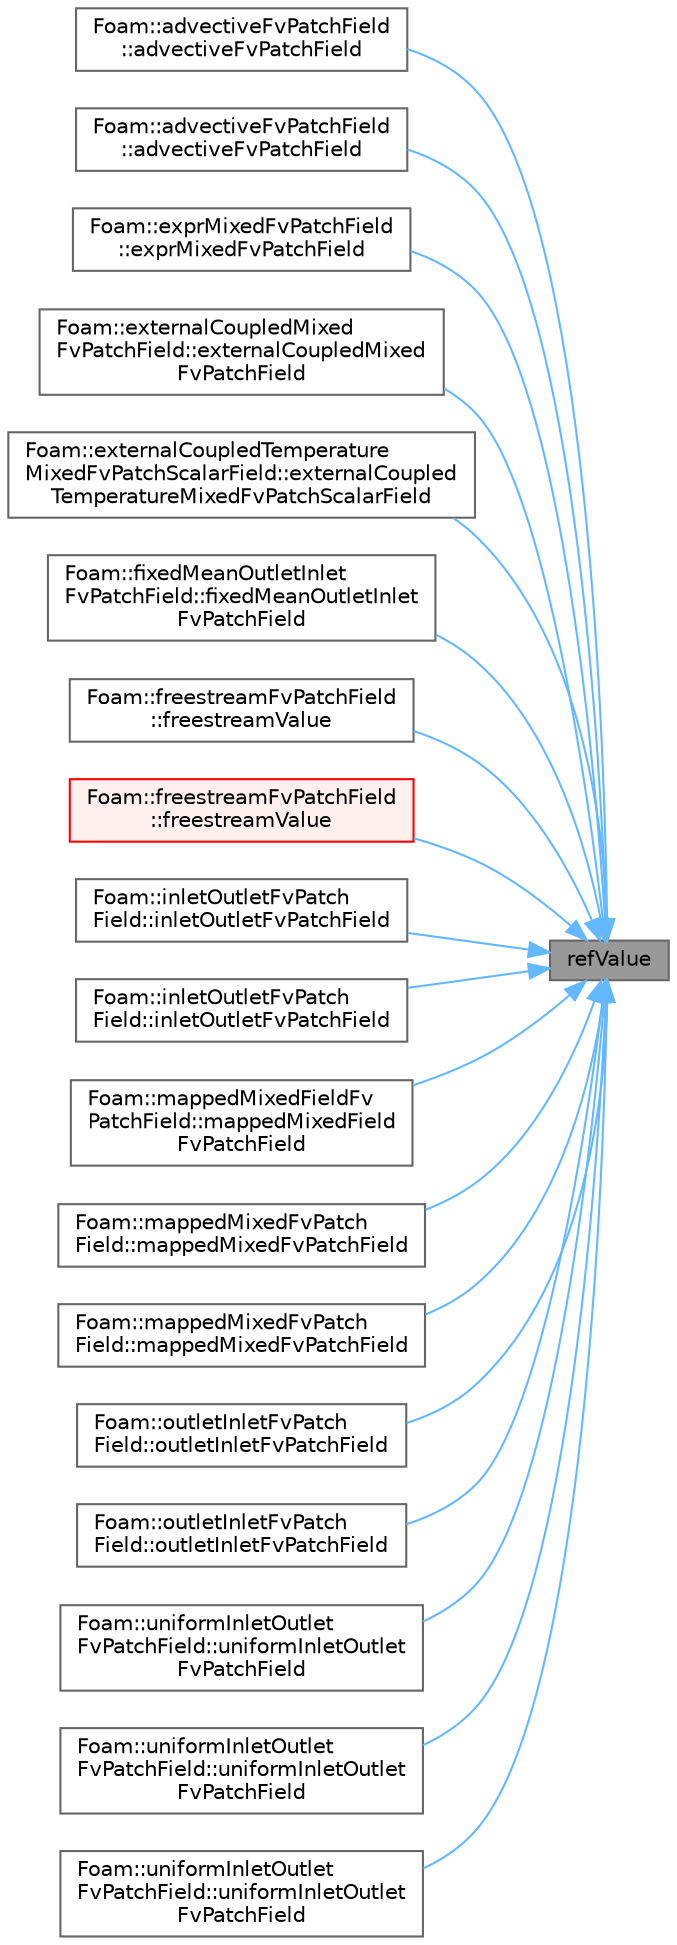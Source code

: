 digraph "refValue"
{
 // LATEX_PDF_SIZE
  bgcolor="transparent";
  edge [fontname=Helvetica,fontsize=10,labelfontname=Helvetica,labelfontsize=10];
  node [fontname=Helvetica,fontsize=10,shape=box,height=0.2,width=0.4];
  rankdir="RL";
  Node1 [id="Node000001",label="refValue",height=0.2,width=0.4,color="gray40", fillcolor="grey60", style="filled", fontcolor="black",tooltip=" "];
  Node1 -> Node2 [id="edge1_Node000001_Node000002",dir="back",color="steelblue1",style="solid",tooltip=" "];
  Node2 [id="Node000002",label="Foam::advectiveFvPatchField\l::advectiveFvPatchField",height=0.2,width=0.4,color="grey40", fillcolor="white", style="filled",URL="$classFoam_1_1advectiveFvPatchField.html#a3a4545613ae40ef76ad1664be8d51ee7",tooltip=" "];
  Node1 -> Node3 [id="edge2_Node000001_Node000003",dir="back",color="steelblue1",style="solid",tooltip=" "];
  Node3 [id="Node000003",label="Foam::advectiveFvPatchField\l::advectiveFvPatchField",height=0.2,width=0.4,color="grey40", fillcolor="white", style="filled",URL="$classFoam_1_1advectiveFvPatchField.html#a1c65ec048eedf6c214cf2d15c235ee67",tooltip=" "];
  Node1 -> Node4 [id="edge3_Node000001_Node000004",dir="back",color="steelblue1",style="solid",tooltip=" "];
  Node4 [id="Node000004",label="Foam::exprMixedFvPatchField\l::exprMixedFvPatchField",height=0.2,width=0.4,color="grey40", fillcolor="white", style="filled",URL="$classFoam_1_1exprMixedFvPatchField.html#ad0835e59e9b4bfac6f88317150301402",tooltip=" "];
  Node1 -> Node5 [id="edge4_Node000001_Node000005",dir="back",color="steelblue1",style="solid",tooltip=" "];
  Node5 [id="Node000005",label="Foam::externalCoupledMixed\lFvPatchField::externalCoupledMixed\lFvPatchField",height=0.2,width=0.4,color="grey40", fillcolor="white", style="filled",URL="$classFoam_1_1externalCoupledMixedFvPatchField.html#af2b86e62de1687df54a7966355f30166",tooltip=" "];
  Node1 -> Node6 [id="edge5_Node000001_Node000006",dir="back",color="steelblue1",style="solid",tooltip=" "];
  Node6 [id="Node000006",label="Foam::externalCoupledTemperature\lMixedFvPatchScalarField::externalCoupled\lTemperatureMixedFvPatchScalarField",height=0.2,width=0.4,color="grey40", fillcolor="white", style="filled",URL="$classFoam_1_1externalCoupledTemperatureMixedFvPatchScalarField.html#a0f8cf34a7c42ba57289eeccb903ad580",tooltip=" "];
  Node1 -> Node7 [id="edge6_Node000001_Node000007",dir="back",color="steelblue1",style="solid",tooltip=" "];
  Node7 [id="Node000007",label="Foam::fixedMeanOutletInlet\lFvPatchField::fixedMeanOutletInlet\lFvPatchField",height=0.2,width=0.4,color="grey40", fillcolor="white", style="filled",URL="$classFoam_1_1fixedMeanOutletInletFvPatchField.html#a3a1a2c67a828e7f8cd4dd7d5bede3fed",tooltip=" "];
  Node1 -> Node8 [id="edge7_Node000001_Node000008",dir="back",color="steelblue1",style="solid",tooltip=" "];
  Node8 [id="Node000008",label="Foam::freestreamFvPatchField\l::freestreamValue",height=0.2,width=0.4,color="grey40", fillcolor="white", style="filled",URL="$classFoam_1_1freestreamFvPatchField.html#aff486e7f2e0be6c9966f8b9876021425",tooltip=" "];
  Node1 -> Node9 [id="edge8_Node000001_Node000009",dir="back",color="steelblue1",style="solid",tooltip=" "];
  Node9 [id="Node000009",label="Foam::freestreamFvPatchField\l::freestreamValue",height=0.2,width=0.4,color="red", fillcolor="#FFF0F0", style="filled",URL="$classFoam_1_1freestreamFvPatchField.html#a0734d81758da8f816cb5b7122037cbf3",tooltip=" "];
  Node1 -> Node11 [id="edge9_Node000001_Node000011",dir="back",color="steelblue1",style="solid",tooltip=" "];
  Node11 [id="Node000011",label="Foam::inletOutletFvPatch\lField::inletOutletFvPatchField",height=0.2,width=0.4,color="grey40", fillcolor="white", style="filled",URL="$classFoam_1_1inletOutletFvPatchField.html#a3522f9cdea1f9eec26623acfeb81875b",tooltip=" "];
  Node1 -> Node12 [id="edge10_Node000001_Node000012",dir="back",color="steelblue1",style="solid",tooltip=" "];
  Node12 [id="Node000012",label="Foam::inletOutletFvPatch\lField::inletOutletFvPatchField",height=0.2,width=0.4,color="grey40", fillcolor="white", style="filled",URL="$classFoam_1_1inletOutletFvPatchField.html#aba31667c8c46cd77090a87b93c4c86fb",tooltip=" "];
  Node1 -> Node13 [id="edge11_Node000001_Node000013",dir="back",color="steelblue1",style="solid",tooltip=" "];
  Node13 [id="Node000013",label="Foam::mappedMixedFieldFv\lPatchField::mappedMixedField\lFvPatchField",height=0.2,width=0.4,color="grey40", fillcolor="white", style="filled",URL="$classFoam_1_1mappedMixedFieldFvPatchField.html#ada5680d14d9843ec3ea0ce386f0708fb",tooltip=" "];
  Node1 -> Node14 [id="edge12_Node000001_Node000014",dir="back",color="steelblue1",style="solid",tooltip=" "];
  Node14 [id="Node000014",label="Foam::mappedMixedFvPatch\lField::mappedMixedFvPatchField",height=0.2,width=0.4,color="grey40", fillcolor="white", style="filled",URL="$classFoam_1_1mappedMixedFvPatchField.html#af7bb9670bc4d5a77121655883cf547be",tooltip=" "];
  Node1 -> Node15 [id="edge13_Node000001_Node000015",dir="back",color="steelblue1",style="solid",tooltip=" "];
  Node15 [id="Node000015",label="Foam::mappedMixedFvPatch\lField::mappedMixedFvPatchField",height=0.2,width=0.4,color="grey40", fillcolor="white", style="filled",URL="$classFoam_1_1mappedMixedFvPatchField.html#af2e70bf7cff32448d064574d392afb2d",tooltip=" "];
  Node1 -> Node16 [id="edge14_Node000001_Node000016",dir="back",color="steelblue1",style="solid",tooltip=" "];
  Node16 [id="Node000016",label="Foam::outletInletFvPatch\lField::outletInletFvPatchField",height=0.2,width=0.4,color="grey40", fillcolor="white", style="filled",URL="$classFoam_1_1outletInletFvPatchField.html#a91cb8e4b99275b8d6e8aa6c492eb54e9",tooltip=" "];
  Node1 -> Node17 [id="edge15_Node000001_Node000017",dir="back",color="steelblue1",style="solid",tooltip=" "];
  Node17 [id="Node000017",label="Foam::outletInletFvPatch\lField::outletInletFvPatchField",height=0.2,width=0.4,color="grey40", fillcolor="white", style="filled",URL="$classFoam_1_1outletInletFvPatchField.html#a5a1bdca26190c6430e7c7a2a5b2019cb",tooltip=" "];
  Node1 -> Node18 [id="edge16_Node000001_Node000018",dir="back",color="steelblue1",style="solid",tooltip=" "];
  Node18 [id="Node000018",label="Foam::uniformInletOutlet\lFvPatchField::uniformInletOutlet\lFvPatchField",height=0.2,width=0.4,color="grey40", fillcolor="white", style="filled",URL="$classFoam_1_1uniformInletOutletFvPatchField.html#a314d86fb3334d0f7d02332536e6f1617",tooltip=" "];
  Node1 -> Node19 [id="edge17_Node000001_Node000019",dir="back",color="steelblue1",style="solid",tooltip=" "];
  Node19 [id="Node000019",label="Foam::uniformInletOutlet\lFvPatchField::uniformInletOutlet\lFvPatchField",height=0.2,width=0.4,color="grey40", fillcolor="white", style="filled",URL="$classFoam_1_1uniformInletOutletFvPatchField.html#a9990508854a3e99f6d71b8093c88f537",tooltip=" "];
  Node1 -> Node20 [id="edge18_Node000001_Node000020",dir="back",color="steelblue1",style="solid",tooltip=" "];
  Node20 [id="Node000020",label="Foam::uniformInletOutlet\lFvPatchField::uniformInletOutlet\lFvPatchField",height=0.2,width=0.4,color="grey40", fillcolor="white", style="filled",URL="$classFoam_1_1uniformInletOutletFvPatchField.html#ae430c45987a573253683ae69df4b56b3",tooltip=" "];
}
